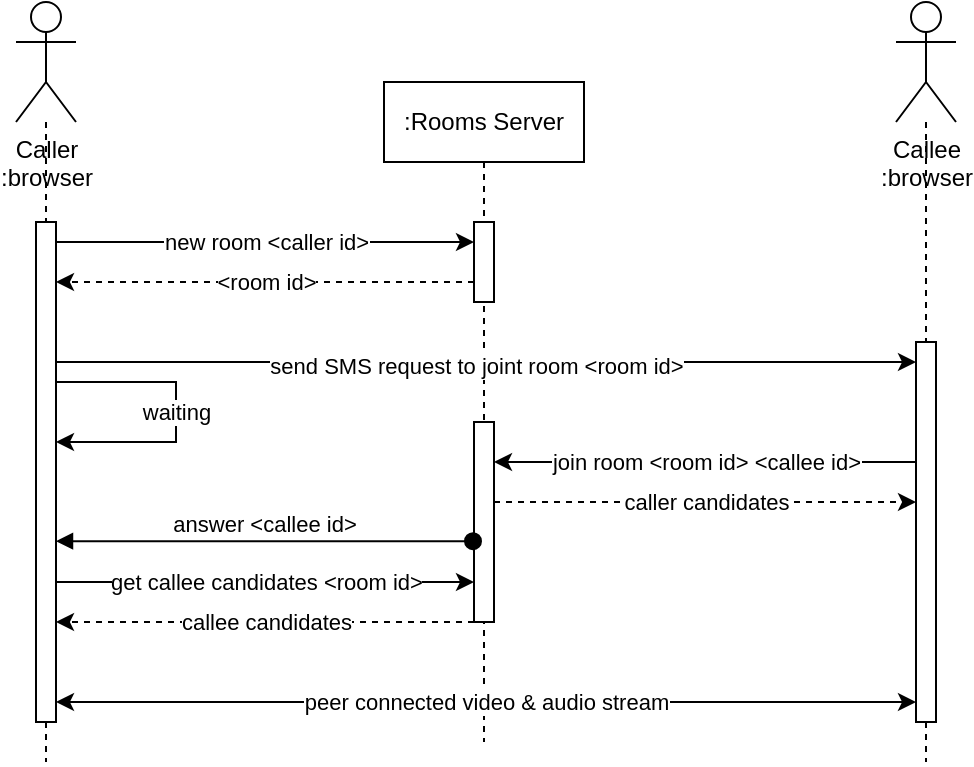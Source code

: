 <mxfile version="22.1.21" type="github">
  <diagram name="หน้า-1" id="nbXUcrdM-XwJvHEKahno">
    <mxGraphModel dx="1034" dy="464" grid="1" gridSize="10" guides="1" tooltips="1" connect="1" arrows="1" fold="1" page="1" pageScale="1" pageWidth="827" pageHeight="1169" math="0" shadow="0">
      <root>
        <mxCell id="0" />
        <mxCell id="1" parent="0" />
        <mxCell id="VO47c2otUsLpDvjMp0nM-18" style="edgeStyle=orthogonalEdgeStyle;rounded=0;orthogonalLoop=1;jettySize=auto;html=1;dashed=1;endArrow=none;endFill=0;" edge="1" parent="1" source="VO47c2otUsLpDvjMp0nM-1">
          <mxGeometry relative="1" as="geometry">
            <mxPoint x="145" y="420" as="targetPoint" />
          </mxGeometry>
        </mxCell>
        <mxCell id="VO47c2otUsLpDvjMp0nM-1" value="Caller&lt;br&gt;:browser" style="shape=umlActor;verticalLabelPosition=bottom;verticalAlign=top;html=1;outlineConnect=0;" vertex="1" parent="1">
          <mxGeometry x="130" y="40" width="30" height="60" as="geometry" />
        </mxCell>
        <mxCell id="VO47c2otUsLpDvjMp0nM-2" value=":Rooms Server" style="shape=umlLifeline;perimeter=lifelinePerimeter;whiteSpace=wrap;html=1;container=1;dropTarget=0;collapsible=0;recursiveResize=0;outlineConnect=0;portConstraint=eastwest;newEdgeStyle={&quot;curved&quot;:0,&quot;rounded&quot;:0};" vertex="1" parent="1">
          <mxGeometry x="314" y="80" width="100" height="330" as="geometry" />
        </mxCell>
        <mxCell id="VO47c2otUsLpDvjMp0nM-11" value="" style="html=1;points=[[0,0,0,0,5],[0,1,0,0,-5],[1,0,0,0,5],[1,1,0,0,-5]];perimeter=orthogonalPerimeter;outlineConnect=0;targetShapes=umlLifeline;portConstraint=eastwest;newEdgeStyle={&quot;curved&quot;:0,&quot;rounded&quot;:0};" vertex="1" parent="VO47c2otUsLpDvjMp0nM-2">
          <mxGeometry x="45" y="70" width="10" height="40" as="geometry" />
        </mxCell>
        <mxCell id="VO47c2otUsLpDvjMp0nM-28" value="" style="html=1;points=[[0,0,0,0,5],[0,1,0,0,-5],[1,0,0,0,5],[1,1,0,0,-5]];perimeter=orthogonalPerimeter;outlineConnect=0;targetShapes=umlLifeline;portConstraint=eastwest;newEdgeStyle={&quot;curved&quot;:0,&quot;rounded&quot;:0};" vertex="1" parent="VO47c2otUsLpDvjMp0nM-2">
          <mxGeometry x="45" y="170" width="10" height="100" as="geometry" />
        </mxCell>
        <mxCell id="VO47c2otUsLpDvjMp0nM-19" style="edgeStyle=orthogonalEdgeStyle;rounded=0;orthogonalLoop=1;jettySize=auto;html=1;startArrow=none;startFill=0;dashed=1;endArrow=none;endFill=0;" edge="1" parent="1" source="VO47c2otUsLpDvjMp0nM-3">
          <mxGeometry relative="1" as="geometry">
            <mxPoint x="585" y="420" as="targetPoint" />
          </mxGeometry>
        </mxCell>
        <mxCell id="VO47c2otUsLpDvjMp0nM-3" value="Callee&lt;br style=&quot;border-color: var(--border-color);&quot;&gt;:browser" style="shape=umlActor;verticalLabelPosition=bottom;verticalAlign=top;html=1;outlineConnect=0;" vertex="1" parent="1">
          <mxGeometry x="570" y="40" width="30" height="60" as="geometry" />
        </mxCell>
        <mxCell id="VO47c2otUsLpDvjMp0nM-24" style="edgeStyle=orthogonalEdgeStyle;rounded=0;orthogonalLoop=1;jettySize=auto;html=1;curved=0;" edge="1" parent="1" source="VO47c2otUsLpDvjMp0nM-7" target="VO47c2otUsLpDvjMp0nM-22">
          <mxGeometry relative="1" as="geometry">
            <Array as="points">
              <mxPoint x="370" y="220" />
              <mxPoint x="370" y="220" />
            </Array>
          </mxGeometry>
        </mxCell>
        <mxCell id="VO47c2otUsLpDvjMp0nM-25" value="send SMS request to joint room &amp;lt;room id&amp;gt;" style="edgeLabel;html=1;align=center;verticalAlign=middle;resizable=0;points=[];" vertex="1" connectable="0" parent="VO47c2otUsLpDvjMp0nM-24">
          <mxGeometry x="-0.136" y="-2" relative="1" as="geometry">
            <mxPoint x="24" as="offset" />
          </mxGeometry>
        </mxCell>
        <mxCell id="VO47c2otUsLpDvjMp0nM-34" value="peer connected video &amp;amp; audio stream" style="edgeStyle=orthogonalEdgeStyle;rounded=0;orthogonalLoop=1;jettySize=auto;html=1;curved=0;startArrow=classic;startFill=1;" edge="1" parent="1" source="VO47c2otUsLpDvjMp0nM-7" target="VO47c2otUsLpDvjMp0nM-22">
          <mxGeometry relative="1" as="geometry">
            <Array as="points">
              <mxPoint x="440" y="390" />
              <mxPoint x="440" y="390" />
            </Array>
          </mxGeometry>
        </mxCell>
        <mxCell id="VO47c2otUsLpDvjMp0nM-36" value="get callee candidates &amp;lt;room id&amp;gt;" style="edgeStyle=orthogonalEdgeStyle;rounded=0;orthogonalLoop=1;jettySize=auto;html=1;curved=0;" edge="1" parent="1" source="VO47c2otUsLpDvjMp0nM-7" target="VO47c2otUsLpDvjMp0nM-28">
          <mxGeometry relative="1" as="geometry">
            <Array as="points">
              <mxPoint x="250" y="330" />
              <mxPoint x="250" y="330" />
            </Array>
          </mxGeometry>
        </mxCell>
        <mxCell id="VO47c2otUsLpDvjMp0nM-7" value="" style="html=1;points=[[0,0,0,0,5],[0,1,0,0,-5],[1,0,0,0,5],[1,1,0,0,-5]];perimeter=orthogonalPerimeter;outlineConnect=0;targetShapes=umlLifeline;portConstraint=eastwest;newEdgeStyle={&quot;curved&quot;:0,&quot;rounded&quot;:0};" vertex="1" parent="1">
          <mxGeometry x="140" y="150" width="10" height="250" as="geometry" />
        </mxCell>
        <mxCell id="VO47c2otUsLpDvjMp0nM-12" value="new room &amp;lt;caller id&amp;gt;" style="edgeStyle=orthogonalEdgeStyle;rounded=0;orthogonalLoop=1;jettySize=auto;html=1;curved=0;" edge="1" parent="1" source="VO47c2otUsLpDvjMp0nM-7" target="VO47c2otUsLpDvjMp0nM-11">
          <mxGeometry relative="1" as="geometry">
            <Array as="points">
              <mxPoint x="310" y="160" />
              <mxPoint x="310" y="160" />
            </Array>
          </mxGeometry>
        </mxCell>
        <mxCell id="VO47c2otUsLpDvjMp0nM-13" value="&amp;lt;room id&amp;gt;" style="edgeStyle=orthogonalEdgeStyle;rounded=0;orthogonalLoop=1;jettySize=auto;html=1;curved=0;dashed=1;" edge="1" parent="1" source="VO47c2otUsLpDvjMp0nM-11" target="VO47c2otUsLpDvjMp0nM-7">
          <mxGeometry relative="1" as="geometry">
            <Array as="points">
              <mxPoint x="260" y="180" />
              <mxPoint x="260" y="180" />
            </Array>
          </mxGeometry>
        </mxCell>
        <mxCell id="VO47c2otUsLpDvjMp0nM-29" value="join room &amp;lt;room id&amp;gt; &amp;lt;callee id&amp;gt;" style="edgeStyle=orthogonalEdgeStyle;rounded=0;orthogonalLoop=1;jettySize=auto;html=1;curved=0;" edge="1" parent="1" source="VO47c2otUsLpDvjMp0nM-22" target="VO47c2otUsLpDvjMp0nM-28">
          <mxGeometry relative="1" as="geometry">
            <Array as="points">
              <mxPoint x="430" y="270" />
              <mxPoint x="430" y="270" />
            </Array>
          </mxGeometry>
        </mxCell>
        <mxCell id="VO47c2otUsLpDvjMp0nM-22" value="" style="html=1;points=[[0,0,0,0,5],[0,1,0,0,-5],[1,0,0,0,5],[1,1,0,0,-5]];perimeter=orthogonalPerimeter;outlineConnect=0;targetShapes=umlLifeline;portConstraint=eastwest;newEdgeStyle={&quot;curved&quot;:0,&quot;rounded&quot;:0};" vertex="1" parent="1">
          <mxGeometry x="580" y="210" width="10" height="190" as="geometry" />
        </mxCell>
        <mxCell id="VO47c2otUsLpDvjMp0nM-26" value="waiting" style="edgeStyle=orthogonalEdgeStyle;rounded=0;orthogonalLoop=1;jettySize=auto;html=1;curved=0;" edge="1" parent="1" source="VO47c2otUsLpDvjMp0nM-7" target="VO47c2otUsLpDvjMp0nM-7">
          <mxGeometry relative="1" as="geometry">
            <Array as="points">
              <mxPoint x="210" y="230" />
              <mxPoint x="210" y="260" />
            </Array>
          </mxGeometry>
        </mxCell>
        <mxCell id="VO47c2otUsLpDvjMp0nM-32" value="answer &amp;lt;callee id&amp;gt;" style="html=1;verticalAlign=bottom;startArrow=oval;startFill=1;endArrow=block;startSize=8;curved=0;rounded=0;" edge="1" parent="1" target="VO47c2otUsLpDvjMp0nM-7">
          <mxGeometry width="60" relative="1" as="geometry">
            <mxPoint x="358.5" y="309.58" as="sourcePoint" />
            <mxPoint x="150.0" y="309.58" as="targetPoint" />
            <Array as="points">
              <mxPoint x="280" y="309.58" />
            </Array>
          </mxGeometry>
        </mxCell>
        <mxCell id="VO47c2otUsLpDvjMp0nM-33" value="caller candidates" style="edgeStyle=orthogonalEdgeStyle;rounded=0;orthogonalLoop=1;jettySize=auto;html=1;curved=0;dashed=1;" edge="1" parent="1" source="VO47c2otUsLpDvjMp0nM-28" target="VO47c2otUsLpDvjMp0nM-22">
          <mxGeometry relative="1" as="geometry">
            <Array as="points">
              <mxPoint x="430" y="290" />
              <mxPoint x="430" y="290" />
            </Array>
          </mxGeometry>
        </mxCell>
        <mxCell id="VO47c2otUsLpDvjMp0nM-37" value="callee candidates" style="edgeStyle=orthogonalEdgeStyle;rounded=0;orthogonalLoop=1;jettySize=auto;html=1;curved=0;dashed=1;" edge="1" parent="1" source="VO47c2otUsLpDvjMp0nM-28" target="VO47c2otUsLpDvjMp0nM-7">
          <mxGeometry relative="1" as="geometry">
            <Array as="points">
              <mxPoint x="300" y="350" />
              <mxPoint x="300" y="350" />
            </Array>
          </mxGeometry>
        </mxCell>
      </root>
    </mxGraphModel>
  </diagram>
</mxfile>
